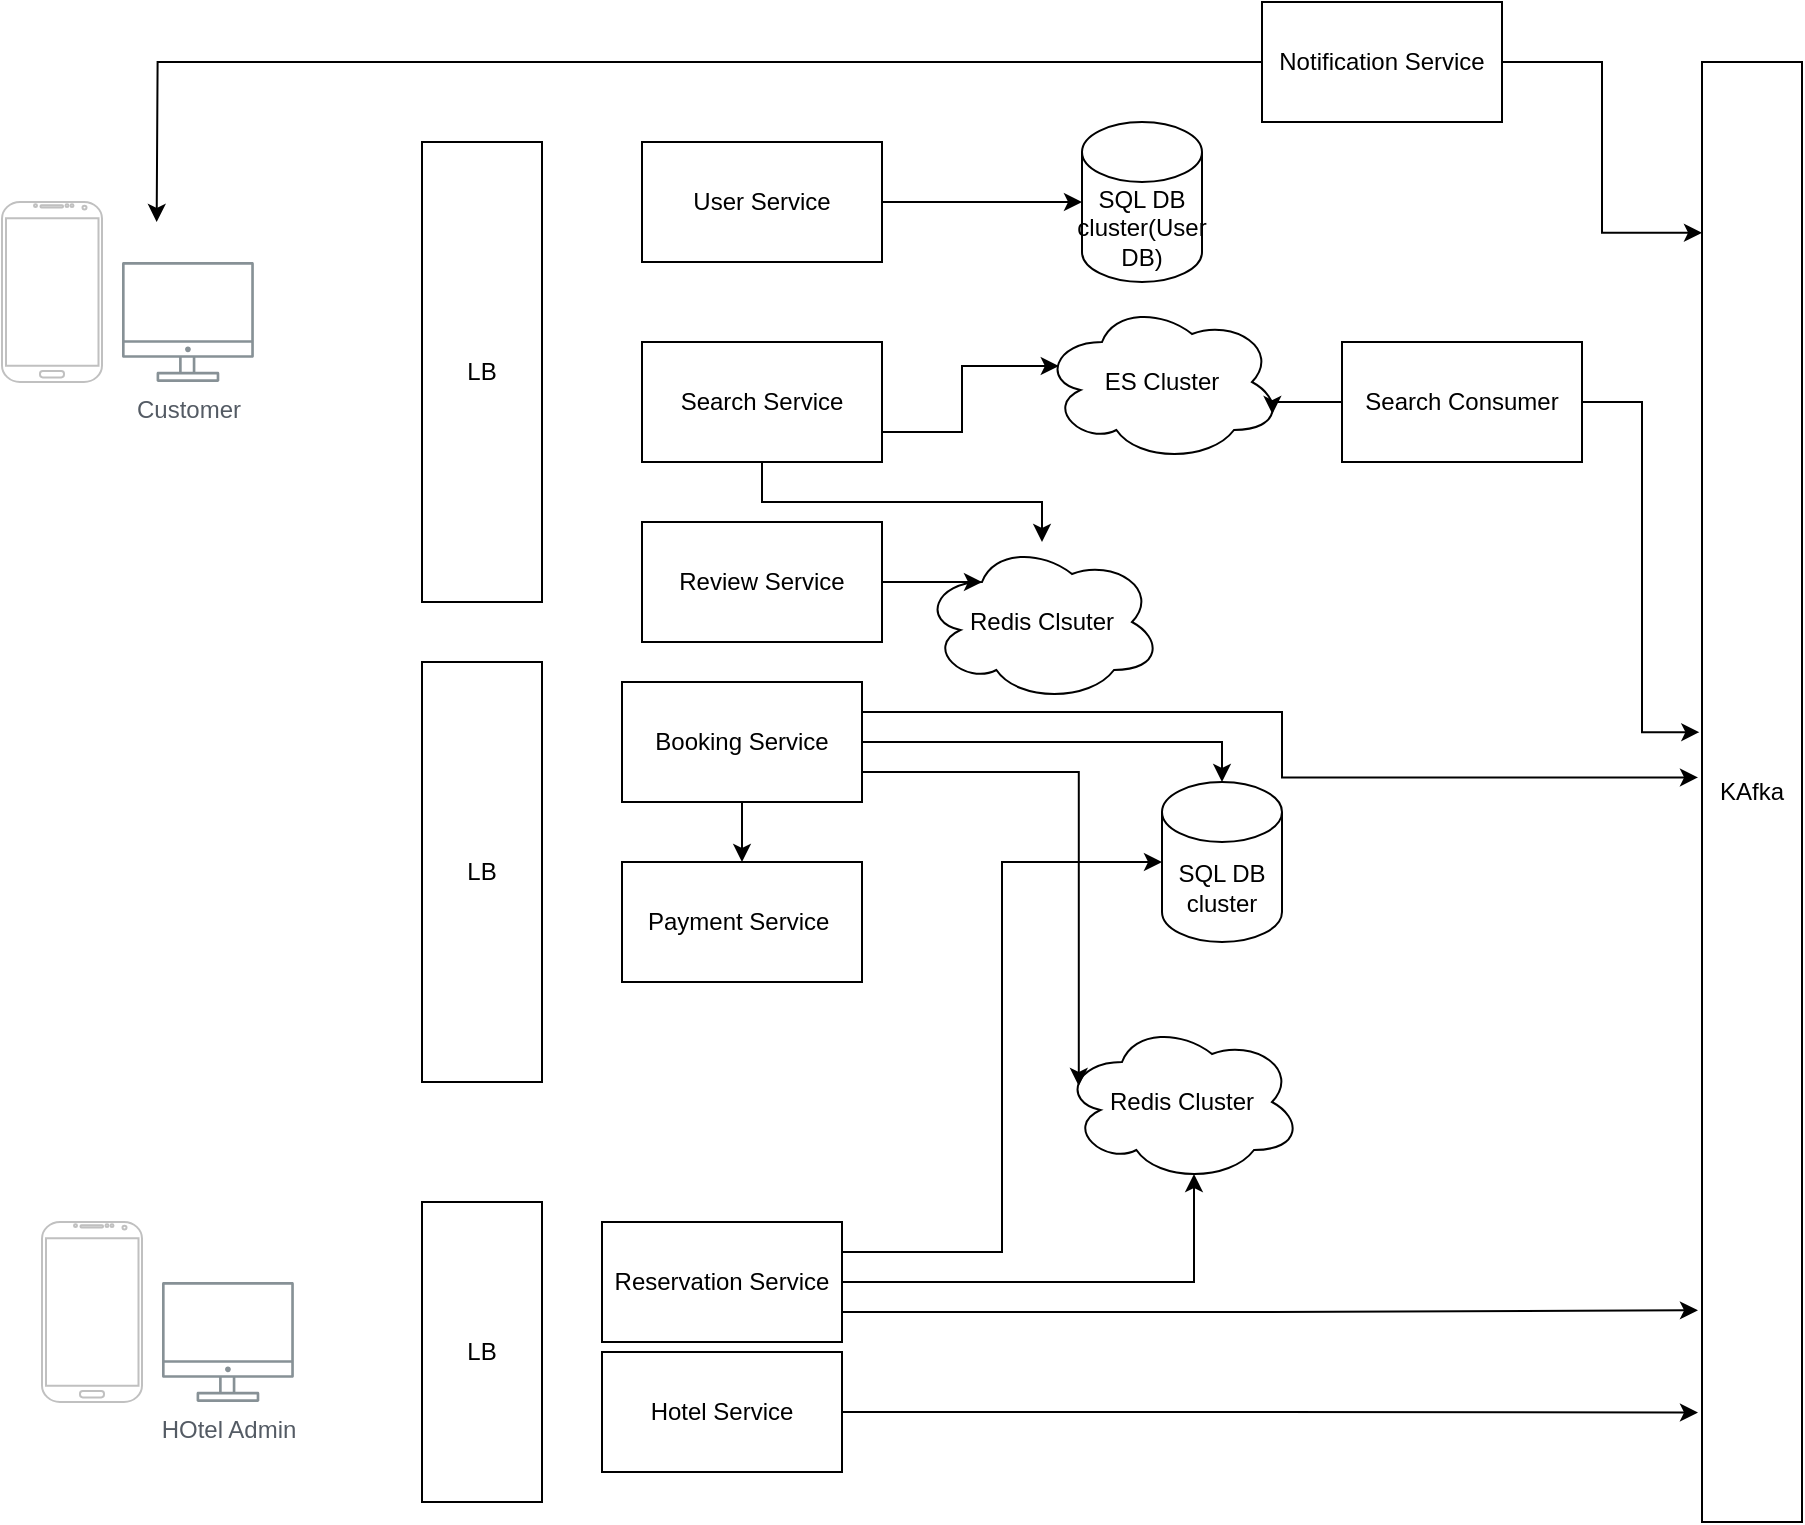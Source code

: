 <mxfile version="22.1.17" type="github">
  <diagram name="Page-1" id="1y0Lt7-OOQbpv-a5dl2u">
    <mxGraphModel dx="21860" dy="11840" grid="1" gridSize="10" guides="1" tooltips="1" connect="1" arrows="1" fold="1" page="1" pageScale="1" pageWidth="850" pageHeight="1100" math="0" shadow="0">
      <root>
        <mxCell id="0" />
        <mxCell id="1" parent="0" />
        <mxCell id="HV5neGClS2xwhYB9-4MU-83" value="Customer" style="sketch=0;outlineConnect=0;gradientColor=none;fontColor=#545B64;strokeColor=none;fillColor=#879196;dashed=0;verticalLabelPosition=bottom;verticalAlign=top;align=center;html=1;fontSize=12;fontStyle=0;aspect=fixed;shape=mxgraph.aws4.illustration_desktop;pointerEvents=1" vertex="1" parent="1">
          <mxGeometry x="-1620" y="140" width="65.93" height="60" as="geometry" />
        </mxCell>
        <mxCell id="HV5neGClS2xwhYB9-4MU-84" value="" style="verticalLabelPosition=bottom;verticalAlign=top;html=1;shadow=0;dashed=0;strokeWidth=1;shape=mxgraph.android.phone2;strokeColor=#c0c0c0;" vertex="1" parent="1">
          <mxGeometry x="-1680" y="110" width="50" height="90" as="geometry" />
        </mxCell>
        <mxCell id="HV5neGClS2xwhYB9-4MU-85" value="LB" style="rounded=0;whiteSpace=wrap;html=1;" vertex="1" parent="1">
          <mxGeometry x="-1470" y="80" width="60" height="230" as="geometry" />
        </mxCell>
        <mxCell id="HV5neGClS2xwhYB9-4MU-86" value="User Service" style="rounded=0;whiteSpace=wrap;html=1;" vertex="1" parent="1">
          <mxGeometry x="-1360" y="80" width="120" height="60" as="geometry" />
        </mxCell>
        <mxCell id="HV5neGClS2xwhYB9-4MU-121" style="edgeStyle=orthogonalEdgeStyle;rounded=0;orthogonalLoop=1;jettySize=auto;html=1;exitX=0.5;exitY=1;exitDx=0;exitDy=0;" edge="1" parent="1" source="HV5neGClS2xwhYB9-4MU-87" target="HV5neGClS2xwhYB9-4MU-120">
          <mxGeometry relative="1" as="geometry" />
        </mxCell>
        <mxCell id="HV5neGClS2xwhYB9-4MU-87" value="Search Service" style="rounded=0;whiteSpace=wrap;html=1;" vertex="1" parent="1">
          <mxGeometry x="-1360" y="180" width="120" height="60" as="geometry" />
        </mxCell>
        <mxCell id="HV5neGClS2xwhYB9-4MU-88" value="SQL DB cluster(User DB)" style="shape=cylinder3;whiteSpace=wrap;html=1;boundedLbl=1;backgroundOutline=1;size=15;" vertex="1" parent="1">
          <mxGeometry x="-1140" y="70" width="60" height="80" as="geometry" />
        </mxCell>
        <mxCell id="HV5neGClS2xwhYB9-4MU-89" value="ES Cluster" style="ellipse;shape=cloud;whiteSpace=wrap;html=1;" vertex="1" parent="1">
          <mxGeometry x="-1160" y="160" width="120" height="80" as="geometry" />
        </mxCell>
        <mxCell id="HV5neGClS2xwhYB9-4MU-90" value="KAfka" style="rounded=0;whiteSpace=wrap;html=1;" vertex="1" parent="1">
          <mxGeometry x="-830" y="40" width="50" height="730" as="geometry" />
        </mxCell>
        <mxCell id="HV5neGClS2xwhYB9-4MU-91" value="Search Consumer" style="rounded=0;whiteSpace=wrap;html=1;" vertex="1" parent="1">
          <mxGeometry x="-1010" y="180" width="120" height="60" as="geometry" />
        </mxCell>
        <mxCell id="HV5neGClS2xwhYB9-4MU-94" style="edgeStyle=orthogonalEdgeStyle;rounded=0;orthogonalLoop=1;jettySize=auto;html=1;exitX=1;exitY=0.75;exitDx=0;exitDy=0;entryX=0.07;entryY=0.4;entryDx=0;entryDy=0;entryPerimeter=0;" edge="1" parent="1" source="HV5neGClS2xwhYB9-4MU-87" target="HV5neGClS2xwhYB9-4MU-89">
          <mxGeometry relative="1" as="geometry" />
        </mxCell>
        <mxCell id="HV5neGClS2xwhYB9-4MU-95" value="LB" style="rounded=0;whiteSpace=wrap;html=1;" vertex="1" parent="1">
          <mxGeometry x="-1470" y="340" width="60" height="210" as="geometry" />
        </mxCell>
        <mxCell id="HV5neGClS2xwhYB9-4MU-98" style="edgeStyle=orthogonalEdgeStyle;rounded=0;orthogonalLoop=1;jettySize=auto;html=1;exitX=0.5;exitY=1;exitDx=0;exitDy=0;entryX=0.5;entryY=0;entryDx=0;entryDy=0;" edge="1" parent="1" source="HV5neGClS2xwhYB9-4MU-96" target="HV5neGClS2xwhYB9-4MU-97">
          <mxGeometry relative="1" as="geometry" />
        </mxCell>
        <mxCell id="HV5neGClS2xwhYB9-4MU-96" value="Booking Service" style="rounded=0;whiteSpace=wrap;html=1;" vertex="1" parent="1">
          <mxGeometry x="-1370" y="350" width="120" height="60" as="geometry" />
        </mxCell>
        <mxCell id="HV5neGClS2xwhYB9-4MU-97" value="Payment Service&amp;nbsp;" style="rounded=0;whiteSpace=wrap;html=1;" vertex="1" parent="1">
          <mxGeometry x="-1370" y="440" width="120" height="60" as="geometry" />
        </mxCell>
        <mxCell id="HV5neGClS2xwhYB9-4MU-100" value="SQL DB cluster" style="shape=cylinder3;whiteSpace=wrap;html=1;boundedLbl=1;backgroundOutline=1;size=15;" vertex="1" parent="1">
          <mxGeometry x="-1100" y="400" width="60" height="80" as="geometry" />
        </mxCell>
        <mxCell id="HV5neGClS2xwhYB9-4MU-102" style="edgeStyle=orthogonalEdgeStyle;rounded=0;orthogonalLoop=1;jettySize=auto;html=1;exitX=1;exitY=0.5;exitDx=0;exitDy=0;entryX=0.5;entryY=0;entryDx=0;entryDy=0;entryPerimeter=0;" edge="1" parent="1" source="HV5neGClS2xwhYB9-4MU-96" target="HV5neGClS2xwhYB9-4MU-100">
          <mxGeometry relative="1" as="geometry" />
        </mxCell>
        <mxCell id="HV5neGClS2xwhYB9-4MU-103" value="LB" style="rounded=0;whiteSpace=wrap;html=1;" vertex="1" parent="1">
          <mxGeometry x="-1470" y="610" width="60" height="150" as="geometry" />
        </mxCell>
        <mxCell id="HV5neGClS2xwhYB9-4MU-104" value="Reservation Service" style="rounded=0;whiteSpace=wrap;html=1;" vertex="1" parent="1">
          <mxGeometry x="-1380" y="620" width="120" height="60" as="geometry" />
        </mxCell>
        <mxCell id="HV5neGClS2xwhYB9-4MU-105" value="Hotel Service" style="rounded=0;whiteSpace=wrap;html=1;" vertex="1" parent="1">
          <mxGeometry x="-1380" y="685" width="120" height="60" as="geometry" />
        </mxCell>
        <mxCell id="HV5neGClS2xwhYB9-4MU-106" value="Redis Cluster" style="ellipse;shape=cloud;whiteSpace=wrap;html=1;" vertex="1" parent="1">
          <mxGeometry x="-1150" y="520" width="120" height="80" as="geometry" />
        </mxCell>
        <mxCell id="HV5neGClS2xwhYB9-4MU-107" style="edgeStyle=orthogonalEdgeStyle;rounded=0;orthogonalLoop=1;jettySize=auto;html=1;exitX=1;exitY=0.75;exitDx=0;exitDy=0;entryX=0.07;entryY=0.4;entryDx=0;entryDy=0;entryPerimeter=0;" edge="1" parent="1" source="HV5neGClS2xwhYB9-4MU-96" target="HV5neGClS2xwhYB9-4MU-106">
          <mxGeometry relative="1" as="geometry" />
        </mxCell>
        <mxCell id="HV5neGClS2xwhYB9-4MU-108" style="edgeStyle=orthogonalEdgeStyle;rounded=0;orthogonalLoop=1;jettySize=auto;html=1;exitX=1;exitY=0.5;exitDx=0;exitDy=0;entryX=0.55;entryY=0.95;entryDx=0;entryDy=0;entryPerimeter=0;" edge="1" parent="1" source="HV5neGClS2xwhYB9-4MU-104" target="HV5neGClS2xwhYB9-4MU-106">
          <mxGeometry relative="1" as="geometry" />
        </mxCell>
        <mxCell id="HV5neGClS2xwhYB9-4MU-110" style="edgeStyle=orthogonalEdgeStyle;rounded=0;orthogonalLoop=1;jettySize=auto;html=1;exitX=1;exitY=0.25;exitDx=0;exitDy=0;entryX=0;entryY=0.5;entryDx=0;entryDy=0;entryPerimeter=0;" edge="1" parent="1" source="HV5neGClS2xwhYB9-4MU-104" target="HV5neGClS2xwhYB9-4MU-100">
          <mxGeometry relative="1" as="geometry" />
        </mxCell>
        <mxCell id="HV5neGClS2xwhYB9-4MU-114" style="edgeStyle=orthogonalEdgeStyle;rounded=0;orthogonalLoop=1;jettySize=auto;html=1;exitX=0;exitY=0.5;exitDx=0;exitDy=0;" edge="1" parent="1" source="HV5neGClS2xwhYB9-4MU-112">
          <mxGeometry relative="1" as="geometry">
            <mxPoint x="-1602.667" y="120" as="targetPoint" />
          </mxGeometry>
        </mxCell>
        <mxCell id="HV5neGClS2xwhYB9-4MU-112" value="Notification Service" style="rounded=0;whiteSpace=wrap;html=1;" vertex="1" parent="1">
          <mxGeometry x="-1050" y="10" width="120" height="60" as="geometry" />
        </mxCell>
        <mxCell id="HV5neGClS2xwhYB9-4MU-113" style="edgeStyle=orthogonalEdgeStyle;rounded=0;orthogonalLoop=1;jettySize=auto;html=1;exitX=1;exitY=0.5;exitDx=0;exitDy=0;entryX=0;entryY=0.117;entryDx=0;entryDy=0;entryPerimeter=0;" edge="1" parent="1" source="HV5neGClS2xwhYB9-4MU-112" target="HV5neGClS2xwhYB9-4MU-90">
          <mxGeometry relative="1" as="geometry" />
        </mxCell>
        <mxCell id="HV5neGClS2xwhYB9-4MU-115" style="edgeStyle=orthogonalEdgeStyle;rounded=0;orthogonalLoop=1;jettySize=auto;html=1;exitX=1;exitY=0.5;exitDx=0;exitDy=0;entryX=0;entryY=0.5;entryDx=0;entryDy=0;entryPerimeter=0;" edge="1" parent="1" source="HV5neGClS2xwhYB9-4MU-86" target="HV5neGClS2xwhYB9-4MU-88">
          <mxGeometry relative="1" as="geometry" />
        </mxCell>
        <mxCell id="HV5neGClS2xwhYB9-4MU-116" value="HOtel Admin" style="sketch=0;outlineConnect=0;gradientColor=none;fontColor=#545B64;strokeColor=none;fillColor=#879196;dashed=0;verticalLabelPosition=bottom;verticalAlign=top;align=center;html=1;fontSize=12;fontStyle=0;aspect=fixed;shape=mxgraph.aws4.illustration_desktop;pointerEvents=1" vertex="1" parent="1">
          <mxGeometry x="-1600" y="650" width="65.93" height="60" as="geometry" />
        </mxCell>
        <mxCell id="HV5neGClS2xwhYB9-4MU-117" value="" style="verticalLabelPosition=bottom;verticalAlign=top;html=1;shadow=0;dashed=0;strokeWidth=1;shape=mxgraph.android.phone2;strokeColor=#c0c0c0;" vertex="1" parent="1">
          <mxGeometry x="-1660" y="620" width="50" height="90" as="geometry" />
        </mxCell>
        <mxCell id="HV5neGClS2xwhYB9-4MU-119" style="edgeStyle=orthogonalEdgeStyle;rounded=0;orthogonalLoop=1;jettySize=auto;html=1;exitX=0;exitY=0.5;exitDx=0;exitDy=0;entryX=0.96;entryY=0.7;entryDx=0;entryDy=0;entryPerimeter=0;" edge="1" parent="1" source="HV5neGClS2xwhYB9-4MU-91" target="HV5neGClS2xwhYB9-4MU-89">
          <mxGeometry relative="1" as="geometry" />
        </mxCell>
        <mxCell id="HV5neGClS2xwhYB9-4MU-120" value="Redis Clsuter" style="ellipse;shape=cloud;whiteSpace=wrap;html=1;" vertex="1" parent="1">
          <mxGeometry x="-1220" y="280" width="120" height="80" as="geometry" />
        </mxCell>
        <mxCell id="HV5neGClS2xwhYB9-4MU-122" value="Review Service" style="rounded=0;whiteSpace=wrap;html=1;" vertex="1" parent="1">
          <mxGeometry x="-1360" y="270" width="120" height="60" as="geometry" />
        </mxCell>
        <mxCell id="HV5neGClS2xwhYB9-4MU-123" style="edgeStyle=orthogonalEdgeStyle;rounded=0;orthogonalLoop=1;jettySize=auto;html=1;exitX=1;exitY=0.5;exitDx=0;exitDy=0;entryX=0.25;entryY=0.25;entryDx=0;entryDy=0;entryPerimeter=0;" edge="1" parent="1" source="HV5neGClS2xwhYB9-4MU-122" target="HV5neGClS2xwhYB9-4MU-120">
          <mxGeometry relative="1" as="geometry" />
        </mxCell>
        <mxCell id="HV5neGClS2xwhYB9-4MU-124" style="edgeStyle=orthogonalEdgeStyle;rounded=0;orthogonalLoop=1;jettySize=auto;html=1;exitX=1;exitY=0.5;exitDx=0;exitDy=0;entryX=-0.027;entryY=0.459;entryDx=0;entryDy=0;entryPerimeter=0;" edge="1" parent="1" source="HV5neGClS2xwhYB9-4MU-91" target="HV5neGClS2xwhYB9-4MU-90">
          <mxGeometry relative="1" as="geometry" />
        </mxCell>
        <mxCell id="HV5neGClS2xwhYB9-4MU-125" style="edgeStyle=orthogonalEdgeStyle;rounded=0;orthogonalLoop=1;jettySize=auto;html=1;exitX=1;exitY=0.25;exitDx=0;exitDy=0;entryX=-0.04;entryY=0.49;entryDx=0;entryDy=0;entryPerimeter=0;" edge="1" parent="1" source="HV5neGClS2xwhYB9-4MU-96" target="HV5neGClS2xwhYB9-4MU-90">
          <mxGeometry relative="1" as="geometry" />
        </mxCell>
        <mxCell id="HV5neGClS2xwhYB9-4MU-126" style="edgeStyle=orthogonalEdgeStyle;rounded=0;orthogonalLoop=1;jettySize=auto;html=1;exitX=1;exitY=0.75;exitDx=0;exitDy=0;entryX=-0.04;entryY=0.855;entryDx=0;entryDy=0;entryPerimeter=0;" edge="1" parent="1" source="HV5neGClS2xwhYB9-4MU-104" target="HV5neGClS2xwhYB9-4MU-90">
          <mxGeometry relative="1" as="geometry" />
        </mxCell>
        <mxCell id="HV5neGClS2xwhYB9-4MU-127" style="edgeStyle=orthogonalEdgeStyle;rounded=0;orthogonalLoop=1;jettySize=auto;html=1;exitX=1;exitY=0.5;exitDx=0;exitDy=0;entryX=-0.04;entryY=0.925;entryDx=0;entryDy=0;entryPerimeter=0;" edge="1" parent="1" source="HV5neGClS2xwhYB9-4MU-105" target="HV5neGClS2xwhYB9-4MU-90">
          <mxGeometry relative="1" as="geometry" />
        </mxCell>
      </root>
    </mxGraphModel>
  </diagram>
</mxfile>
